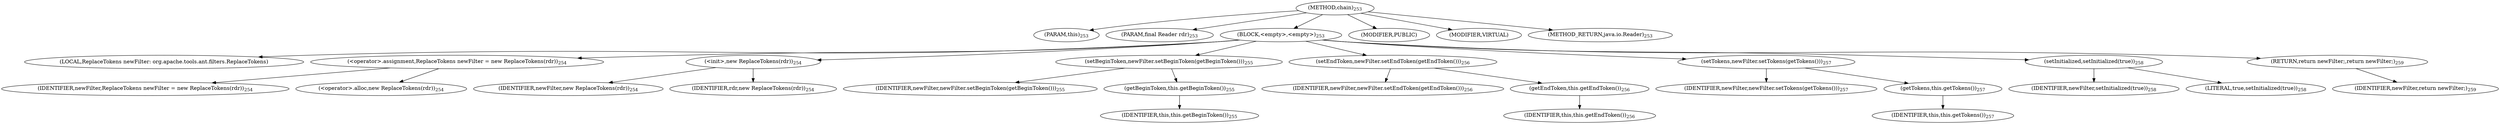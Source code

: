 digraph "chain" {  
"393" [label = <(METHOD,chain)<SUB>253</SUB>> ]
"25" [label = <(PARAM,this)<SUB>253</SUB>> ]
"394" [label = <(PARAM,final Reader rdr)<SUB>253</SUB>> ]
"395" [label = <(BLOCK,&lt;empty&gt;,&lt;empty&gt;)<SUB>253</SUB>> ]
"23" [label = <(LOCAL,ReplaceTokens newFilter: org.apache.tools.ant.filters.ReplaceTokens)> ]
"396" [label = <(&lt;operator&gt;.assignment,ReplaceTokens newFilter = new ReplaceTokens(rdr))<SUB>254</SUB>> ]
"397" [label = <(IDENTIFIER,newFilter,ReplaceTokens newFilter = new ReplaceTokens(rdr))<SUB>254</SUB>> ]
"398" [label = <(&lt;operator&gt;.alloc,new ReplaceTokens(rdr))<SUB>254</SUB>> ]
"399" [label = <(&lt;init&gt;,new ReplaceTokens(rdr))<SUB>254</SUB>> ]
"22" [label = <(IDENTIFIER,newFilter,new ReplaceTokens(rdr))<SUB>254</SUB>> ]
"400" [label = <(IDENTIFIER,rdr,new ReplaceTokens(rdr))<SUB>254</SUB>> ]
"401" [label = <(setBeginToken,newFilter.setBeginToken(getBeginToken()))<SUB>255</SUB>> ]
"402" [label = <(IDENTIFIER,newFilter,newFilter.setBeginToken(getBeginToken()))<SUB>255</SUB>> ]
"403" [label = <(getBeginToken,this.getBeginToken())<SUB>255</SUB>> ]
"24" [label = <(IDENTIFIER,this,this.getBeginToken())<SUB>255</SUB>> ]
"404" [label = <(setEndToken,newFilter.setEndToken(getEndToken()))<SUB>256</SUB>> ]
"405" [label = <(IDENTIFIER,newFilter,newFilter.setEndToken(getEndToken()))<SUB>256</SUB>> ]
"406" [label = <(getEndToken,this.getEndToken())<SUB>256</SUB>> ]
"26" [label = <(IDENTIFIER,this,this.getEndToken())<SUB>256</SUB>> ]
"407" [label = <(setTokens,newFilter.setTokens(getTokens()))<SUB>257</SUB>> ]
"408" [label = <(IDENTIFIER,newFilter,newFilter.setTokens(getTokens()))<SUB>257</SUB>> ]
"409" [label = <(getTokens,this.getTokens())<SUB>257</SUB>> ]
"27" [label = <(IDENTIFIER,this,this.getTokens())<SUB>257</SUB>> ]
"410" [label = <(setInitialized,setInitialized(true))<SUB>258</SUB>> ]
"411" [label = <(IDENTIFIER,newFilter,setInitialized(true))<SUB>258</SUB>> ]
"412" [label = <(LITERAL,true,setInitialized(true))<SUB>258</SUB>> ]
"413" [label = <(RETURN,return newFilter;,return newFilter;)<SUB>259</SUB>> ]
"414" [label = <(IDENTIFIER,newFilter,return newFilter;)<SUB>259</SUB>> ]
"415" [label = <(MODIFIER,PUBLIC)> ]
"416" [label = <(MODIFIER,VIRTUAL)> ]
"417" [label = <(METHOD_RETURN,java.io.Reader)<SUB>253</SUB>> ]
  "393" -> "25" 
  "393" -> "394" 
  "393" -> "395" 
  "393" -> "415" 
  "393" -> "416" 
  "393" -> "417" 
  "395" -> "23" 
  "395" -> "396" 
  "395" -> "399" 
  "395" -> "401" 
  "395" -> "404" 
  "395" -> "407" 
  "395" -> "410" 
  "395" -> "413" 
  "396" -> "397" 
  "396" -> "398" 
  "399" -> "22" 
  "399" -> "400" 
  "401" -> "402" 
  "401" -> "403" 
  "403" -> "24" 
  "404" -> "405" 
  "404" -> "406" 
  "406" -> "26" 
  "407" -> "408" 
  "407" -> "409" 
  "409" -> "27" 
  "410" -> "411" 
  "410" -> "412" 
  "413" -> "414" 
}
